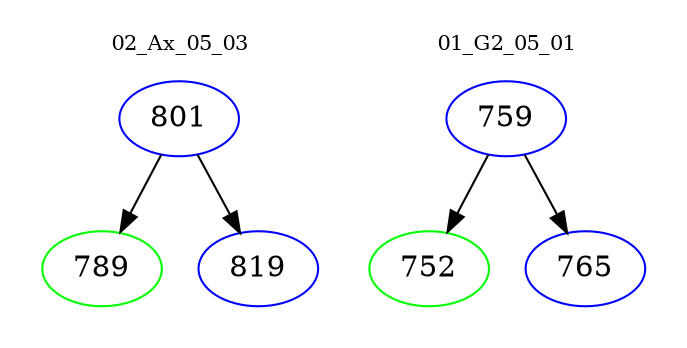 digraph{
subgraph cluster_0 {
color = white
label = "02_Ax_05_03";
fontsize=10;
T0_801 [label="801", color="blue"]
T0_801 -> T0_789 [color="black"]
T0_789 [label="789", color="green"]
T0_801 -> T0_819 [color="black"]
T0_819 [label="819", color="blue"]
}
subgraph cluster_1 {
color = white
label = "01_G2_05_01";
fontsize=10;
T1_759 [label="759", color="blue"]
T1_759 -> T1_752 [color="black"]
T1_752 [label="752", color="green"]
T1_759 -> T1_765 [color="black"]
T1_765 [label="765", color="blue"]
}
}
